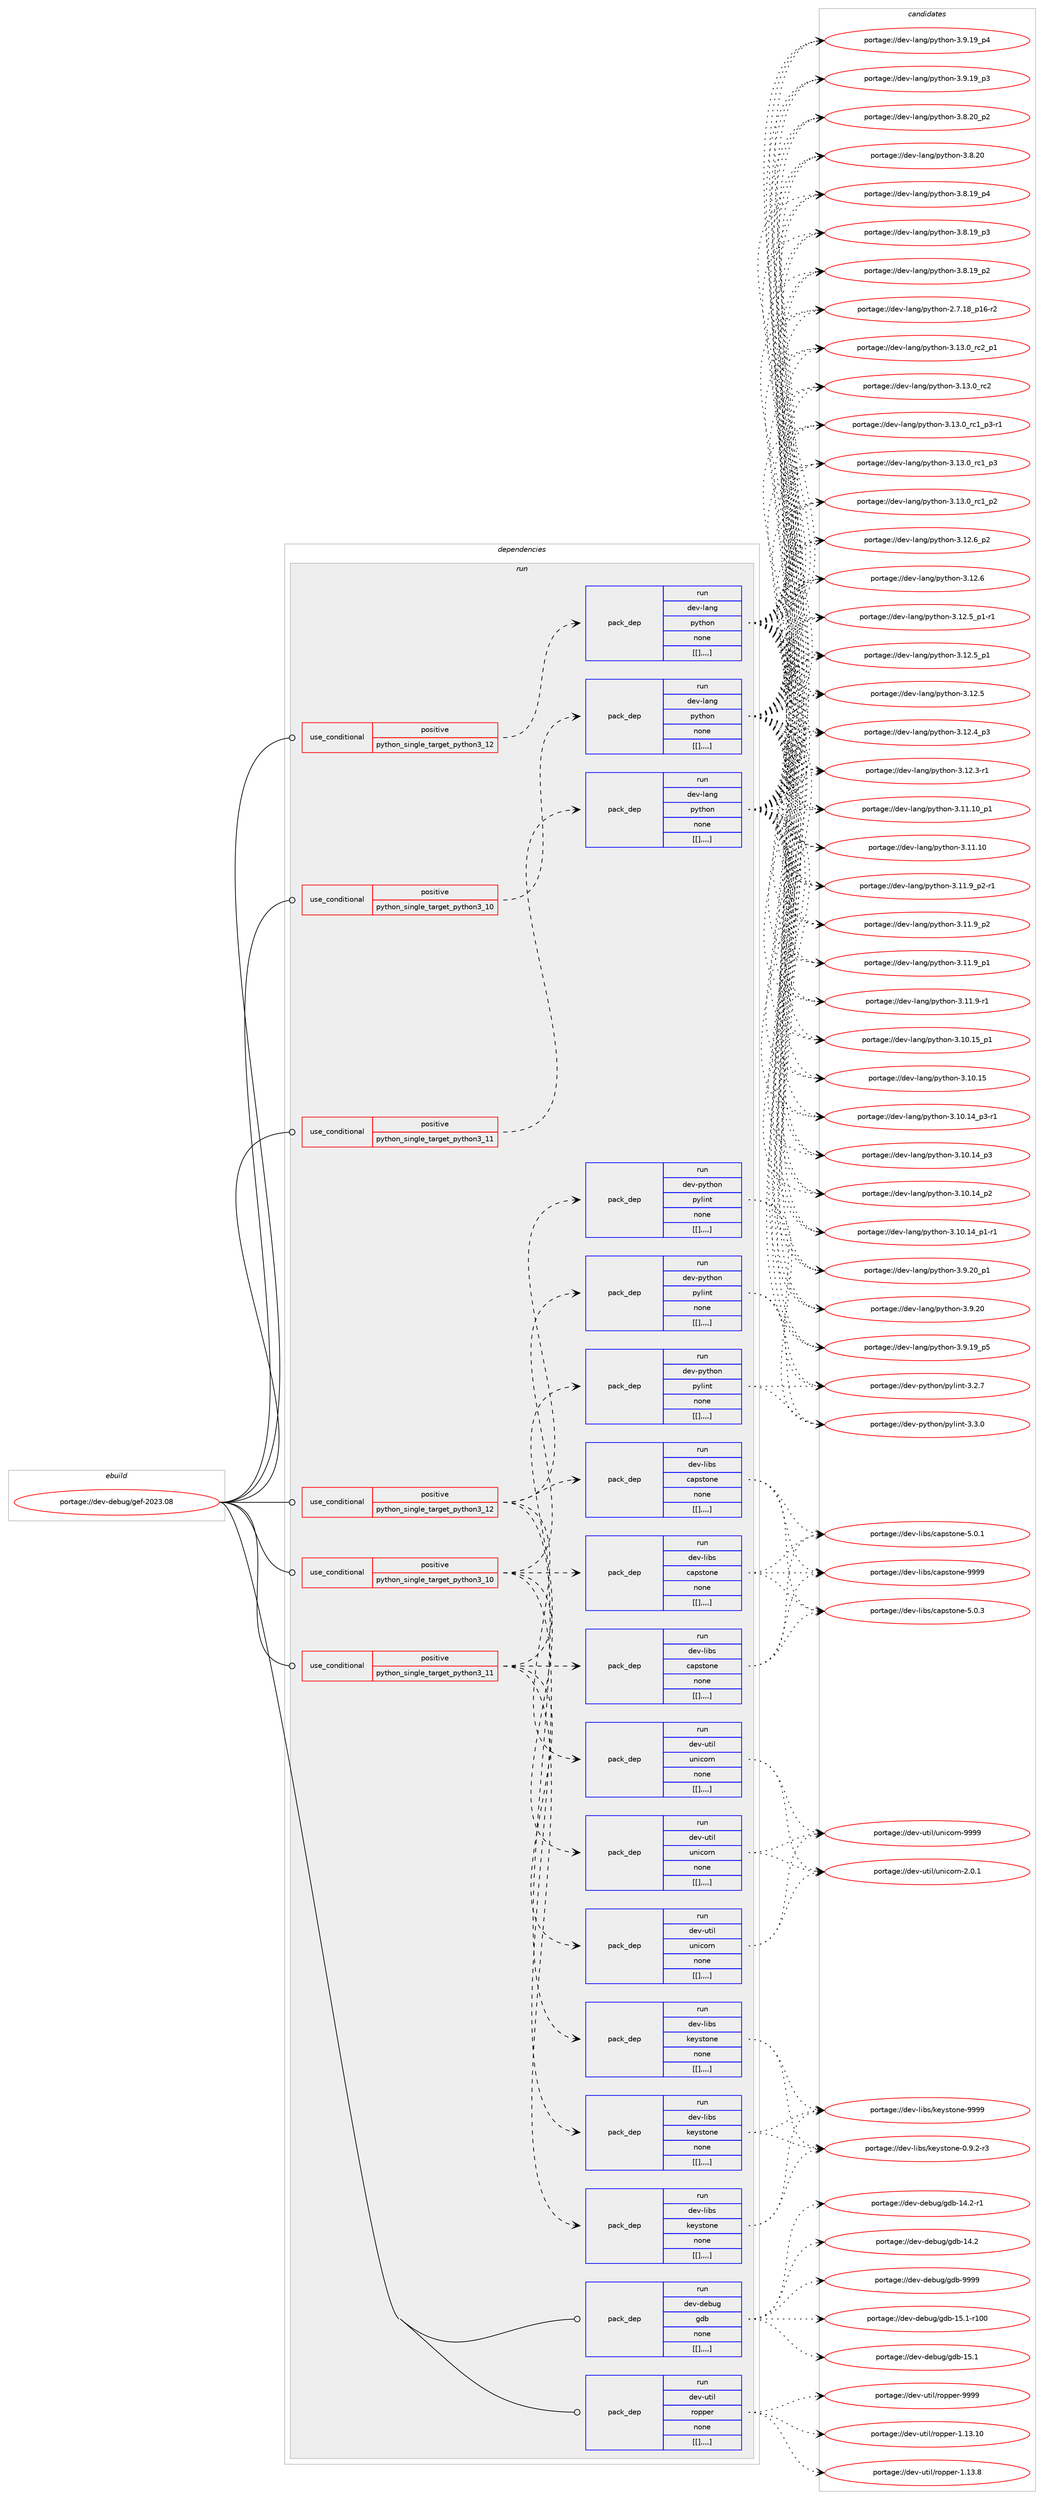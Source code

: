 digraph prolog {

# *************
# Graph options
# *************

newrank=true;
concentrate=true;
compound=true;
graph [rankdir=LR,fontname=Helvetica,fontsize=10,ranksep=1.5];#, ranksep=2.5, nodesep=0.2];
edge  [arrowhead=vee];
node  [fontname=Helvetica,fontsize=10];

# **********
# The ebuild
# **********

subgraph cluster_leftcol {
color=gray;
label=<<i>ebuild</i>>;
id [label="portage://dev-debug/gef-2023.08", color=red, width=4, href="../dev-debug/gef-2023.08.svg"];
}

# ****************
# The dependencies
# ****************

subgraph cluster_midcol {
color=gray;
label=<<i>dependencies</i>>;
subgraph cluster_compile {
fillcolor="#eeeeee";
style=filled;
label=<<i>compile</i>>;
}
subgraph cluster_compileandrun {
fillcolor="#eeeeee";
style=filled;
label=<<i>compile and run</i>>;
}
subgraph cluster_run {
fillcolor="#eeeeee";
style=filled;
label=<<i>run</i>>;
subgraph cond19671 {
dependency72352 [label=<<TABLE BORDER="0" CELLBORDER="1" CELLSPACING="0" CELLPADDING="4"><TR><TD ROWSPAN="3" CELLPADDING="10">use_conditional</TD></TR><TR><TD>positive</TD></TR><TR><TD>python_single_target_python3_10</TD></TR></TABLE>>, shape=none, color=red];
subgraph pack51738 {
dependency72353 [label=<<TABLE BORDER="0" CELLBORDER="1" CELLSPACING="0" CELLPADDING="4" WIDTH="220"><TR><TD ROWSPAN="6" CELLPADDING="30">pack_dep</TD></TR><TR><TD WIDTH="110">run</TD></TR><TR><TD>dev-lang</TD></TR><TR><TD>python</TD></TR><TR><TD>none</TD></TR><TR><TD>[[],,,,]</TD></TR></TABLE>>, shape=none, color=blue];
}
dependency72352:e -> dependency72353:w [weight=20,style="dashed",arrowhead="vee"];
}
id:e -> dependency72352:w [weight=20,style="solid",arrowhead="odot"];
subgraph cond19672 {
dependency72354 [label=<<TABLE BORDER="0" CELLBORDER="1" CELLSPACING="0" CELLPADDING="4"><TR><TD ROWSPAN="3" CELLPADDING="10">use_conditional</TD></TR><TR><TD>positive</TD></TR><TR><TD>python_single_target_python3_10</TD></TR></TABLE>>, shape=none, color=red];
subgraph pack51739 {
dependency72355 [label=<<TABLE BORDER="0" CELLBORDER="1" CELLSPACING="0" CELLPADDING="4" WIDTH="220"><TR><TD ROWSPAN="6" CELLPADDING="30">pack_dep</TD></TR><TR><TD WIDTH="110">run</TD></TR><TR><TD>dev-libs</TD></TR><TR><TD>capstone</TD></TR><TR><TD>none</TD></TR><TR><TD>[[],,,,]</TD></TR></TABLE>>, shape=none, color=blue];
}
dependency72354:e -> dependency72355:w [weight=20,style="dashed",arrowhead="vee"];
subgraph pack51740 {
dependency72356 [label=<<TABLE BORDER="0" CELLBORDER="1" CELLSPACING="0" CELLPADDING="4" WIDTH="220"><TR><TD ROWSPAN="6" CELLPADDING="30">pack_dep</TD></TR><TR><TD WIDTH="110">run</TD></TR><TR><TD>dev-libs</TD></TR><TR><TD>keystone</TD></TR><TR><TD>none</TD></TR><TR><TD>[[],,,,]</TD></TR></TABLE>>, shape=none, color=blue];
}
dependency72354:e -> dependency72356:w [weight=20,style="dashed",arrowhead="vee"];
subgraph pack51741 {
dependency72357 [label=<<TABLE BORDER="0" CELLBORDER="1" CELLSPACING="0" CELLPADDING="4" WIDTH="220"><TR><TD ROWSPAN="6" CELLPADDING="30">pack_dep</TD></TR><TR><TD WIDTH="110">run</TD></TR><TR><TD>dev-python</TD></TR><TR><TD>pylint</TD></TR><TR><TD>none</TD></TR><TR><TD>[[],,,,]</TD></TR></TABLE>>, shape=none, color=blue];
}
dependency72354:e -> dependency72357:w [weight=20,style="dashed",arrowhead="vee"];
subgraph pack51742 {
dependency72358 [label=<<TABLE BORDER="0" CELLBORDER="1" CELLSPACING="0" CELLPADDING="4" WIDTH="220"><TR><TD ROWSPAN="6" CELLPADDING="30">pack_dep</TD></TR><TR><TD WIDTH="110">run</TD></TR><TR><TD>dev-util</TD></TR><TR><TD>unicorn</TD></TR><TR><TD>none</TD></TR><TR><TD>[[],,,,]</TD></TR></TABLE>>, shape=none, color=blue];
}
dependency72354:e -> dependency72358:w [weight=20,style="dashed",arrowhead="vee"];
}
id:e -> dependency72354:w [weight=20,style="solid",arrowhead="odot"];
subgraph cond19673 {
dependency72359 [label=<<TABLE BORDER="0" CELLBORDER="1" CELLSPACING="0" CELLPADDING="4"><TR><TD ROWSPAN="3" CELLPADDING="10">use_conditional</TD></TR><TR><TD>positive</TD></TR><TR><TD>python_single_target_python3_11</TD></TR></TABLE>>, shape=none, color=red];
subgraph pack51743 {
dependency72360 [label=<<TABLE BORDER="0" CELLBORDER="1" CELLSPACING="0" CELLPADDING="4" WIDTH="220"><TR><TD ROWSPAN="6" CELLPADDING="30">pack_dep</TD></TR><TR><TD WIDTH="110">run</TD></TR><TR><TD>dev-lang</TD></TR><TR><TD>python</TD></TR><TR><TD>none</TD></TR><TR><TD>[[],,,,]</TD></TR></TABLE>>, shape=none, color=blue];
}
dependency72359:e -> dependency72360:w [weight=20,style="dashed",arrowhead="vee"];
}
id:e -> dependency72359:w [weight=20,style="solid",arrowhead="odot"];
subgraph cond19674 {
dependency72361 [label=<<TABLE BORDER="0" CELLBORDER="1" CELLSPACING="0" CELLPADDING="4"><TR><TD ROWSPAN="3" CELLPADDING="10">use_conditional</TD></TR><TR><TD>positive</TD></TR><TR><TD>python_single_target_python3_11</TD></TR></TABLE>>, shape=none, color=red];
subgraph pack51744 {
dependency72362 [label=<<TABLE BORDER="0" CELLBORDER="1" CELLSPACING="0" CELLPADDING="4" WIDTH="220"><TR><TD ROWSPAN="6" CELLPADDING="30">pack_dep</TD></TR><TR><TD WIDTH="110">run</TD></TR><TR><TD>dev-libs</TD></TR><TR><TD>capstone</TD></TR><TR><TD>none</TD></TR><TR><TD>[[],,,,]</TD></TR></TABLE>>, shape=none, color=blue];
}
dependency72361:e -> dependency72362:w [weight=20,style="dashed",arrowhead="vee"];
subgraph pack51745 {
dependency72363 [label=<<TABLE BORDER="0" CELLBORDER="1" CELLSPACING="0" CELLPADDING="4" WIDTH="220"><TR><TD ROWSPAN="6" CELLPADDING="30">pack_dep</TD></TR><TR><TD WIDTH="110">run</TD></TR><TR><TD>dev-libs</TD></TR><TR><TD>keystone</TD></TR><TR><TD>none</TD></TR><TR><TD>[[],,,,]</TD></TR></TABLE>>, shape=none, color=blue];
}
dependency72361:e -> dependency72363:w [weight=20,style="dashed",arrowhead="vee"];
subgraph pack51746 {
dependency72364 [label=<<TABLE BORDER="0" CELLBORDER="1" CELLSPACING="0" CELLPADDING="4" WIDTH="220"><TR><TD ROWSPAN="6" CELLPADDING="30">pack_dep</TD></TR><TR><TD WIDTH="110">run</TD></TR><TR><TD>dev-python</TD></TR><TR><TD>pylint</TD></TR><TR><TD>none</TD></TR><TR><TD>[[],,,,]</TD></TR></TABLE>>, shape=none, color=blue];
}
dependency72361:e -> dependency72364:w [weight=20,style="dashed",arrowhead="vee"];
subgraph pack51747 {
dependency72365 [label=<<TABLE BORDER="0" CELLBORDER="1" CELLSPACING="0" CELLPADDING="4" WIDTH="220"><TR><TD ROWSPAN="6" CELLPADDING="30">pack_dep</TD></TR><TR><TD WIDTH="110">run</TD></TR><TR><TD>dev-util</TD></TR><TR><TD>unicorn</TD></TR><TR><TD>none</TD></TR><TR><TD>[[],,,,]</TD></TR></TABLE>>, shape=none, color=blue];
}
dependency72361:e -> dependency72365:w [weight=20,style="dashed",arrowhead="vee"];
}
id:e -> dependency72361:w [weight=20,style="solid",arrowhead="odot"];
subgraph cond19675 {
dependency72366 [label=<<TABLE BORDER="0" CELLBORDER="1" CELLSPACING="0" CELLPADDING="4"><TR><TD ROWSPAN="3" CELLPADDING="10">use_conditional</TD></TR><TR><TD>positive</TD></TR><TR><TD>python_single_target_python3_12</TD></TR></TABLE>>, shape=none, color=red];
subgraph pack51748 {
dependency72367 [label=<<TABLE BORDER="0" CELLBORDER="1" CELLSPACING="0" CELLPADDING="4" WIDTH="220"><TR><TD ROWSPAN="6" CELLPADDING="30">pack_dep</TD></TR><TR><TD WIDTH="110">run</TD></TR><TR><TD>dev-lang</TD></TR><TR><TD>python</TD></TR><TR><TD>none</TD></TR><TR><TD>[[],,,,]</TD></TR></TABLE>>, shape=none, color=blue];
}
dependency72366:e -> dependency72367:w [weight=20,style="dashed",arrowhead="vee"];
}
id:e -> dependency72366:w [weight=20,style="solid",arrowhead="odot"];
subgraph cond19676 {
dependency72368 [label=<<TABLE BORDER="0" CELLBORDER="1" CELLSPACING="0" CELLPADDING="4"><TR><TD ROWSPAN="3" CELLPADDING="10">use_conditional</TD></TR><TR><TD>positive</TD></TR><TR><TD>python_single_target_python3_12</TD></TR></TABLE>>, shape=none, color=red];
subgraph pack51749 {
dependency72369 [label=<<TABLE BORDER="0" CELLBORDER="1" CELLSPACING="0" CELLPADDING="4" WIDTH="220"><TR><TD ROWSPAN="6" CELLPADDING="30">pack_dep</TD></TR><TR><TD WIDTH="110">run</TD></TR><TR><TD>dev-libs</TD></TR><TR><TD>capstone</TD></TR><TR><TD>none</TD></TR><TR><TD>[[],,,,]</TD></TR></TABLE>>, shape=none, color=blue];
}
dependency72368:e -> dependency72369:w [weight=20,style="dashed",arrowhead="vee"];
subgraph pack51750 {
dependency72370 [label=<<TABLE BORDER="0" CELLBORDER="1" CELLSPACING="0" CELLPADDING="4" WIDTH="220"><TR><TD ROWSPAN="6" CELLPADDING="30">pack_dep</TD></TR><TR><TD WIDTH="110">run</TD></TR><TR><TD>dev-libs</TD></TR><TR><TD>keystone</TD></TR><TR><TD>none</TD></TR><TR><TD>[[],,,,]</TD></TR></TABLE>>, shape=none, color=blue];
}
dependency72368:e -> dependency72370:w [weight=20,style="dashed",arrowhead="vee"];
subgraph pack51751 {
dependency72371 [label=<<TABLE BORDER="0" CELLBORDER="1" CELLSPACING="0" CELLPADDING="4" WIDTH="220"><TR><TD ROWSPAN="6" CELLPADDING="30">pack_dep</TD></TR><TR><TD WIDTH="110">run</TD></TR><TR><TD>dev-python</TD></TR><TR><TD>pylint</TD></TR><TR><TD>none</TD></TR><TR><TD>[[],,,,]</TD></TR></TABLE>>, shape=none, color=blue];
}
dependency72368:e -> dependency72371:w [weight=20,style="dashed",arrowhead="vee"];
subgraph pack51752 {
dependency72372 [label=<<TABLE BORDER="0" CELLBORDER="1" CELLSPACING="0" CELLPADDING="4" WIDTH="220"><TR><TD ROWSPAN="6" CELLPADDING="30">pack_dep</TD></TR><TR><TD WIDTH="110">run</TD></TR><TR><TD>dev-util</TD></TR><TR><TD>unicorn</TD></TR><TR><TD>none</TD></TR><TR><TD>[[],,,,]</TD></TR></TABLE>>, shape=none, color=blue];
}
dependency72368:e -> dependency72372:w [weight=20,style="dashed",arrowhead="vee"];
}
id:e -> dependency72368:w [weight=20,style="solid",arrowhead="odot"];
subgraph pack51753 {
dependency72373 [label=<<TABLE BORDER="0" CELLBORDER="1" CELLSPACING="0" CELLPADDING="4" WIDTH="220"><TR><TD ROWSPAN="6" CELLPADDING="30">pack_dep</TD></TR><TR><TD WIDTH="110">run</TD></TR><TR><TD>dev-debug</TD></TR><TR><TD>gdb</TD></TR><TR><TD>none</TD></TR><TR><TD>[[],,,,]</TD></TR></TABLE>>, shape=none, color=blue];
}
id:e -> dependency72373:w [weight=20,style="solid",arrowhead="odot"];
subgraph pack51754 {
dependency72374 [label=<<TABLE BORDER="0" CELLBORDER="1" CELLSPACING="0" CELLPADDING="4" WIDTH="220"><TR><TD ROWSPAN="6" CELLPADDING="30">pack_dep</TD></TR><TR><TD WIDTH="110">run</TD></TR><TR><TD>dev-util</TD></TR><TR><TD>ropper</TD></TR><TR><TD>none</TD></TR><TR><TD>[[],,,,]</TD></TR></TABLE>>, shape=none, color=blue];
}
id:e -> dependency72374:w [weight=20,style="solid",arrowhead="odot"];
}
}

# **************
# The candidates
# **************

subgraph cluster_choices {
rank=same;
color=gray;
label=<<i>candidates</i>>;

subgraph choice51738 {
color=black;
nodesep=1;
choice100101118451089711010347112121116104111110455146495146489511499509511249 [label="portage://dev-lang/python-3.13.0_rc2_p1", color=red, width=4,href="../dev-lang/python-3.13.0_rc2_p1.svg"];
choice10010111845108971101034711212111610411111045514649514648951149950 [label="portage://dev-lang/python-3.13.0_rc2", color=red, width=4,href="../dev-lang/python-3.13.0_rc2.svg"];
choice1001011184510897110103471121211161041111104551464951464895114994995112514511449 [label="portage://dev-lang/python-3.13.0_rc1_p3-r1", color=red, width=4,href="../dev-lang/python-3.13.0_rc1_p3-r1.svg"];
choice100101118451089711010347112121116104111110455146495146489511499499511251 [label="portage://dev-lang/python-3.13.0_rc1_p3", color=red, width=4,href="../dev-lang/python-3.13.0_rc1_p3.svg"];
choice100101118451089711010347112121116104111110455146495146489511499499511250 [label="portage://dev-lang/python-3.13.0_rc1_p2", color=red, width=4,href="../dev-lang/python-3.13.0_rc1_p2.svg"];
choice100101118451089711010347112121116104111110455146495046549511250 [label="portage://dev-lang/python-3.12.6_p2", color=red, width=4,href="../dev-lang/python-3.12.6_p2.svg"];
choice10010111845108971101034711212111610411111045514649504654 [label="portage://dev-lang/python-3.12.6", color=red, width=4,href="../dev-lang/python-3.12.6.svg"];
choice1001011184510897110103471121211161041111104551464950465395112494511449 [label="portage://dev-lang/python-3.12.5_p1-r1", color=red, width=4,href="../dev-lang/python-3.12.5_p1-r1.svg"];
choice100101118451089711010347112121116104111110455146495046539511249 [label="portage://dev-lang/python-3.12.5_p1", color=red, width=4,href="../dev-lang/python-3.12.5_p1.svg"];
choice10010111845108971101034711212111610411111045514649504653 [label="portage://dev-lang/python-3.12.5", color=red, width=4,href="../dev-lang/python-3.12.5.svg"];
choice100101118451089711010347112121116104111110455146495046529511251 [label="portage://dev-lang/python-3.12.4_p3", color=red, width=4,href="../dev-lang/python-3.12.4_p3.svg"];
choice100101118451089711010347112121116104111110455146495046514511449 [label="portage://dev-lang/python-3.12.3-r1", color=red, width=4,href="../dev-lang/python-3.12.3-r1.svg"];
choice10010111845108971101034711212111610411111045514649494649489511249 [label="portage://dev-lang/python-3.11.10_p1", color=red, width=4,href="../dev-lang/python-3.11.10_p1.svg"];
choice1001011184510897110103471121211161041111104551464949464948 [label="portage://dev-lang/python-3.11.10", color=red, width=4,href="../dev-lang/python-3.11.10.svg"];
choice1001011184510897110103471121211161041111104551464949465795112504511449 [label="portage://dev-lang/python-3.11.9_p2-r1", color=red, width=4,href="../dev-lang/python-3.11.9_p2-r1.svg"];
choice100101118451089711010347112121116104111110455146494946579511250 [label="portage://dev-lang/python-3.11.9_p2", color=red, width=4,href="../dev-lang/python-3.11.9_p2.svg"];
choice100101118451089711010347112121116104111110455146494946579511249 [label="portage://dev-lang/python-3.11.9_p1", color=red, width=4,href="../dev-lang/python-3.11.9_p1.svg"];
choice100101118451089711010347112121116104111110455146494946574511449 [label="portage://dev-lang/python-3.11.9-r1", color=red, width=4,href="../dev-lang/python-3.11.9-r1.svg"];
choice10010111845108971101034711212111610411111045514649484649539511249 [label="portage://dev-lang/python-3.10.15_p1", color=red, width=4,href="../dev-lang/python-3.10.15_p1.svg"];
choice1001011184510897110103471121211161041111104551464948464953 [label="portage://dev-lang/python-3.10.15", color=red, width=4,href="../dev-lang/python-3.10.15.svg"];
choice100101118451089711010347112121116104111110455146494846495295112514511449 [label="portage://dev-lang/python-3.10.14_p3-r1", color=red, width=4,href="../dev-lang/python-3.10.14_p3-r1.svg"];
choice10010111845108971101034711212111610411111045514649484649529511251 [label="portage://dev-lang/python-3.10.14_p3", color=red, width=4,href="../dev-lang/python-3.10.14_p3.svg"];
choice10010111845108971101034711212111610411111045514649484649529511250 [label="portage://dev-lang/python-3.10.14_p2", color=red, width=4,href="../dev-lang/python-3.10.14_p2.svg"];
choice100101118451089711010347112121116104111110455146494846495295112494511449 [label="portage://dev-lang/python-3.10.14_p1-r1", color=red, width=4,href="../dev-lang/python-3.10.14_p1-r1.svg"];
choice100101118451089711010347112121116104111110455146574650489511249 [label="portage://dev-lang/python-3.9.20_p1", color=red, width=4,href="../dev-lang/python-3.9.20_p1.svg"];
choice10010111845108971101034711212111610411111045514657465048 [label="portage://dev-lang/python-3.9.20", color=red, width=4,href="../dev-lang/python-3.9.20.svg"];
choice100101118451089711010347112121116104111110455146574649579511253 [label="portage://dev-lang/python-3.9.19_p5", color=red, width=4,href="../dev-lang/python-3.9.19_p5.svg"];
choice100101118451089711010347112121116104111110455146574649579511252 [label="portage://dev-lang/python-3.9.19_p4", color=red, width=4,href="../dev-lang/python-3.9.19_p4.svg"];
choice100101118451089711010347112121116104111110455146574649579511251 [label="portage://dev-lang/python-3.9.19_p3", color=red, width=4,href="../dev-lang/python-3.9.19_p3.svg"];
choice100101118451089711010347112121116104111110455146564650489511250 [label="portage://dev-lang/python-3.8.20_p2", color=red, width=4,href="../dev-lang/python-3.8.20_p2.svg"];
choice10010111845108971101034711212111610411111045514656465048 [label="portage://dev-lang/python-3.8.20", color=red, width=4,href="../dev-lang/python-3.8.20.svg"];
choice100101118451089711010347112121116104111110455146564649579511252 [label="portage://dev-lang/python-3.8.19_p4", color=red, width=4,href="../dev-lang/python-3.8.19_p4.svg"];
choice100101118451089711010347112121116104111110455146564649579511251 [label="portage://dev-lang/python-3.8.19_p3", color=red, width=4,href="../dev-lang/python-3.8.19_p3.svg"];
choice100101118451089711010347112121116104111110455146564649579511250 [label="portage://dev-lang/python-3.8.19_p2", color=red, width=4,href="../dev-lang/python-3.8.19_p2.svg"];
choice100101118451089711010347112121116104111110455046554649569511249544511450 [label="portage://dev-lang/python-2.7.18_p16-r2", color=red, width=4,href="../dev-lang/python-2.7.18_p16-r2.svg"];
dependency72353:e -> choice100101118451089711010347112121116104111110455146495146489511499509511249:w [style=dotted,weight="100"];
dependency72353:e -> choice10010111845108971101034711212111610411111045514649514648951149950:w [style=dotted,weight="100"];
dependency72353:e -> choice1001011184510897110103471121211161041111104551464951464895114994995112514511449:w [style=dotted,weight="100"];
dependency72353:e -> choice100101118451089711010347112121116104111110455146495146489511499499511251:w [style=dotted,weight="100"];
dependency72353:e -> choice100101118451089711010347112121116104111110455146495146489511499499511250:w [style=dotted,weight="100"];
dependency72353:e -> choice100101118451089711010347112121116104111110455146495046549511250:w [style=dotted,weight="100"];
dependency72353:e -> choice10010111845108971101034711212111610411111045514649504654:w [style=dotted,weight="100"];
dependency72353:e -> choice1001011184510897110103471121211161041111104551464950465395112494511449:w [style=dotted,weight="100"];
dependency72353:e -> choice100101118451089711010347112121116104111110455146495046539511249:w [style=dotted,weight="100"];
dependency72353:e -> choice10010111845108971101034711212111610411111045514649504653:w [style=dotted,weight="100"];
dependency72353:e -> choice100101118451089711010347112121116104111110455146495046529511251:w [style=dotted,weight="100"];
dependency72353:e -> choice100101118451089711010347112121116104111110455146495046514511449:w [style=dotted,weight="100"];
dependency72353:e -> choice10010111845108971101034711212111610411111045514649494649489511249:w [style=dotted,weight="100"];
dependency72353:e -> choice1001011184510897110103471121211161041111104551464949464948:w [style=dotted,weight="100"];
dependency72353:e -> choice1001011184510897110103471121211161041111104551464949465795112504511449:w [style=dotted,weight="100"];
dependency72353:e -> choice100101118451089711010347112121116104111110455146494946579511250:w [style=dotted,weight="100"];
dependency72353:e -> choice100101118451089711010347112121116104111110455146494946579511249:w [style=dotted,weight="100"];
dependency72353:e -> choice100101118451089711010347112121116104111110455146494946574511449:w [style=dotted,weight="100"];
dependency72353:e -> choice10010111845108971101034711212111610411111045514649484649539511249:w [style=dotted,weight="100"];
dependency72353:e -> choice1001011184510897110103471121211161041111104551464948464953:w [style=dotted,weight="100"];
dependency72353:e -> choice100101118451089711010347112121116104111110455146494846495295112514511449:w [style=dotted,weight="100"];
dependency72353:e -> choice10010111845108971101034711212111610411111045514649484649529511251:w [style=dotted,weight="100"];
dependency72353:e -> choice10010111845108971101034711212111610411111045514649484649529511250:w [style=dotted,weight="100"];
dependency72353:e -> choice100101118451089711010347112121116104111110455146494846495295112494511449:w [style=dotted,weight="100"];
dependency72353:e -> choice100101118451089711010347112121116104111110455146574650489511249:w [style=dotted,weight="100"];
dependency72353:e -> choice10010111845108971101034711212111610411111045514657465048:w [style=dotted,weight="100"];
dependency72353:e -> choice100101118451089711010347112121116104111110455146574649579511253:w [style=dotted,weight="100"];
dependency72353:e -> choice100101118451089711010347112121116104111110455146574649579511252:w [style=dotted,weight="100"];
dependency72353:e -> choice100101118451089711010347112121116104111110455146574649579511251:w [style=dotted,weight="100"];
dependency72353:e -> choice100101118451089711010347112121116104111110455146564650489511250:w [style=dotted,weight="100"];
dependency72353:e -> choice10010111845108971101034711212111610411111045514656465048:w [style=dotted,weight="100"];
dependency72353:e -> choice100101118451089711010347112121116104111110455146564649579511252:w [style=dotted,weight="100"];
dependency72353:e -> choice100101118451089711010347112121116104111110455146564649579511251:w [style=dotted,weight="100"];
dependency72353:e -> choice100101118451089711010347112121116104111110455146564649579511250:w [style=dotted,weight="100"];
dependency72353:e -> choice100101118451089711010347112121116104111110455046554649569511249544511450:w [style=dotted,weight="100"];
}
subgraph choice51739 {
color=black;
nodesep=1;
choice10010111845108105981154799971121151161111101014557575757 [label="portage://dev-libs/capstone-9999", color=red, width=4,href="../dev-libs/capstone-9999.svg"];
choice1001011184510810598115479997112115116111110101455346484651 [label="portage://dev-libs/capstone-5.0.3", color=red, width=4,href="../dev-libs/capstone-5.0.3.svg"];
choice1001011184510810598115479997112115116111110101455346484649 [label="portage://dev-libs/capstone-5.0.1", color=red, width=4,href="../dev-libs/capstone-5.0.1.svg"];
dependency72355:e -> choice10010111845108105981154799971121151161111101014557575757:w [style=dotted,weight="100"];
dependency72355:e -> choice1001011184510810598115479997112115116111110101455346484651:w [style=dotted,weight="100"];
dependency72355:e -> choice1001011184510810598115479997112115116111110101455346484649:w [style=dotted,weight="100"];
}
subgraph choice51740 {
color=black;
nodesep=1;
choice1001011184510810598115471071011211151161111101014557575757 [label="portage://dev-libs/keystone-9999", color=red, width=4,href="../dev-libs/keystone-9999.svg"];
choice1001011184510810598115471071011211151161111101014548465746504511451 [label="portage://dev-libs/keystone-0.9.2-r3", color=red, width=4,href="../dev-libs/keystone-0.9.2-r3.svg"];
dependency72356:e -> choice1001011184510810598115471071011211151161111101014557575757:w [style=dotted,weight="100"];
dependency72356:e -> choice1001011184510810598115471071011211151161111101014548465746504511451:w [style=dotted,weight="100"];
}
subgraph choice51741 {
color=black;
nodesep=1;
choice1001011184511212111610411111047112121108105110116455146514648 [label="portage://dev-python/pylint-3.3.0", color=red, width=4,href="../dev-python/pylint-3.3.0.svg"];
choice1001011184511212111610411111047112121108105110116455146504655 [label="portage://dev-python/pylint-3.2.7", color=red, width=4,href="../dev-python/pylint-3.2.7.svg"];
dependency72357:e -> choice1001011184511212111610411111047112121108105110116455146514648:w [style=dotted,weight="100"];
dependency72357:e -> choice1001011184511212111610411111047112121108105110116455146504655:w [style=dotted,weight="100"];
}
subgraph choice51742 {
color=black;
nodesep=1;
choice1001011184511711610510847117110105991111141104557575757 [label="portage://dev-util/unicorn-9999", color=red, width=4,href="../dev-util/unicorn-9999.svg"];
choice100101118451171161051084711711010599111114110455046484649 [label="portage://dev-util/unicorn-2.0.1", color=red, width=4,href="../dev-util/unicorn-2.0.1.svg"];
dependency72358:e -> choice1001011184511711610510847117110105991111141104557575757:w [style=dotted,weight="100"];
dependency72358:e -> choice100101118451171161051084711711010599111114110455046484649:w [style=dotted,weight="100"];
}
subgraph choice51743 {
color=black;
nodesep=1;
choice100101118451089711010347112121116104111110455146495146489511499509511249 [label="portage://dev-lang/python-3.13.0_rc2_p1", color=red, width=4,href="../dev-lang/python-3.13.0_rc2_p1.svg"];
choice10010111845108971101034711212111610411111045514649514648951149950 [label="portage://dev-lang/python-3.13.0_rc2", color=red, width=4,href="../dev-lang/python-3.13.0_rc2.svg"];
choice1001011184510897110103471121211161041111104551464951464895114994995112514511449 [label="portage://dev-lang/python-3.13.0_rc1_p3-r1", color=red, width=4,href="../dev-lang/python-3.13.0_rc1_p3-r1.svg"];
choice100101118451089711010347112121116104111110455146495146489511499499511251 [label="portage://dev-lang/python-3.13.0_rc1_p3", color=red, width=4,href="../dev-lang/python-3.13.0_rc1_p3.svg"];
choice100101118451089711010347112121116104111110455146495146489511499499511250 [label="portage://dev-lang/python-3.13.0_rc1_p2", color=red, width=4,href="../dev-lang/python-3.13.0_rc1_p2.svg"];
choice100101118451089711010347112121116104111110455146495046549511250 [label="portage://dev-lang/python-3.12.6_p2", color=red, width=4,href="../dev-lang/python-3.12.6_p2.svg"];
choice10010111845108971101034711212111610411111045514649504654 [label="portage://dev-lang/python-3.12.6", color=red, width=4,href="../dev-lang/python-3.12.6.svg"];
choice1001011184510897110103471121211161041111104551464950465395112494511449 [label="portage://dev-lang/python-3.12.5_p1-r1", color=red, width=4,href="../dev-lang/python-3.12.5_p1-r1.svg"];
choice100101118451089711010347112121116104111110455146495046539511249 [label="portage://dev-lang/python-3.12.5_p1", color=red, width=4,href="../dev-lang/python-3.12.5_p1.svg"];
choice10010111845108971101034711212111610411111045514649504653 [label="portage://dev-lang/python-3.12.5", color=red, width=4,href="../dev-lang/python-3.12.5.svg"];
choice100101118451089711010347112121116104111110455146495046529511251 [label="portage://dev-lang/python-3.12.4_p3", color=red, width=4,href="../dev-lang/python-3.12.4_p3.svg"];
choice100101118451089711010347112121116104111110455146495046514511449 [label="portage://dev-lang/python-3.12.3-r1", color=red, width=4,href="../dev-lang/python-3.12.3-r1.svg"];
choice10010111845108971101034711212111610411111045514649494649489511249 [label="portage://dev-lang/python-3.11.10_p1", color=red, width=4,href="../dev-lang/python-3.11.10_p1.svg"];
choice1001011184510897110103471121211161041111104551464949464948 [label="portage://dev-lang/python-3.11.10", color=red, width=4,href="../dev-lang/python-3.11.10.svg"];
choice1001011184510897110103471121211161041111104551464949465795112504511449 [label="portage://dev-lang/python-3.11.9_p2-r1", color=red, width=4,href="../dev-lang/python-3.11.9_p2-r1.svg"];
choice100101118451089711010347112121116104111110455146494946579511250 [label="portage://dev-lang/python-3.11.9_p2", color=red, width=4,href="../dev-lang/python-3.11.9_p2.svg"];
choice100101118451089711010347112121116104111110455146494946579511249 [label="portage://dev-lang/python-3.11.9_p1", color=red, width=4,href="../dev-lang/python-3.11.9_p1.svg"];
choice100101118451089711010347112121116104111110455146494946574511449 [label="portage://dev-lang/python-3.11.9-r1", color=red, width=4,href="../dev-lang/python-3.11.9-r1.svg"];
choice10010111845108971101034711212111610411111045514649484649539511249 [label="portage://dev-lang/python-3.10.15_p1", color=red, width=4,href="../dev-lang/python-3.10.15_p1.svg"];
choice1001011184510897110103471121211161041111104551464948464953 [label="portage://dev-lang/python-3.10.15", color=red, width=4,href="../dev-lang/python-3.10.15.svg"];
choice100101118451089711010347112121116104111110455146494846495295112514511449 [label="portage://dev-lang/python-3.10.14_p3-r1", color=red, width=4,href="../dev-lang/python-3.10.14_p3-r1.svg"];
choice10010111845108971101034711212111610411111045514649484649529511251 [label="portage://dev-lang/python-3.10.14_p3", color=red, width=4,href="../dev-lang/python-3.10.14_p3.svg"];
choice10010111845108971101034711212111610411111045514649484649529511250 [label="portage://dev-lang/python-3.10.14_p2", color=red, width=4,href="../dev-lang/python-3.10.14_p2.svg"];
choice100101118451089711010347112121116104111110455146494846495295112494511449 [label="portage://dev-lang/python-3.10.14_p1-r1", color=red, width=4,href="../dev-lang/python-3.10.14_p1-r1.svg"];
choice100101118451089711010347112121116104111110455146574650489511249 [label="portage://dev-lang/python-3.9.20_p1", color=red, width=4,href="../dev-lang/python-3.9.20_p1.svg"];
choice10010111845108971101034711212111610411111045514657465048 [label="portage://dev-lang/python-3.9.20", color=red, width=4,href="../dev-lang/python-3.9.20.svg"];
choice100101118451089711010347112121116104111110455146574649579511253 [label="portage://dev-lang/python-3.9.19_p5", color=red, width=4,href="../dev-lang/python-3.9.19_p5.svg"];
choice100101118451089711010347112121116104111110455146574649579511252 [label="portage://dev-lang/python-3.9.19_p4", color=red, width=4,href="../dev-lang/python-3.9.19_p4.svg"];
choice100101118451089711010347112121116104111110455146574649579511251 [label="portage://dev-lang/python-3.9.19_p3", color=red, width=4,href="../dev-lang/python-3.9.19_p3.svg"];
choice100101118451089711010347112121116104111110455146564650489511250 [label="portage://dev-lang/python-3.8.20_p2", color=red, width=4,href="../dev-lang/python-3.8.20_p2.svg"];
choice10010111845108971101034711212111610411111045514656465048 [label="portage://dev-lang/python-3.8.20", color=red, width=4,href="../dev-lang/python-3.8.20.svg"];
choice100101118451089711010347112121116104111110455146564649579511252 [label="portage://dev-lang/python-3.8.19_p4", color=red, width=4,href="../dev-lang/python-3.8.19_p4.svg"];
choice100101118451089711010347112121116104111110455146564649579511251 [label="portage://dev-lang/python-3.8.19_p3", color=red, width=4,href="../dev-lang/python-3.8.19_p3.svg"];
choice100101118451089711010347112121116104111110455146564649579511250 [label="portage://dev-lang/python-3.8.19_p2", color=red, width=4,href="../dev-lang/python-3.8.19_p2.svg"];
choice100101118451089711010347112121116104111110455046554649569511249544511450 [label="portage://dev-lang/python-2.7.18_p16-r2", color=red, width=4,href="../dev-lang/python-2.7.18_p16-r2.svg"];
dependency72360:e -> choice100101118451089711010347112121116104111110455146495146489511499509511249:w [style=dotted,weight="100"];
dependency72360:e -> choice10010111845108971101034711212111610411111045514649514648951149950:w [style=dotted,weight="100"];
dependency72360:e -> choice1001011184510897110103471121211161041111104551464951464895114994995112514511449:w [style=dotted,weight="100"];
dependency72360:e -> choice100101118451089711010347112121116104111110455146495146489511499499511251:w [style=dotted,weight="100"];
dependency72360:e -> choice100101118451089711010347112121116104111110455146495146489511499499511250:w [style=dotted,weight="100"];
dependency72360:e -> choice100101118451089711010347112121116104111110455146495046549511250:w [style=dotted,weight="100"];
dependency72360:e -> choice10010111845108971101034711212111610411111045514649504654:w [style=dotted,weight="100"];
dependency72360:e -> choice1001011184510897110103471121211161041111104551464950465395112494511449:w [style=dotted,weight="100"];
dependency72360:e -> choice100101118451089711010347112121116104111110455146495046539511249:w [style=dotted,weight="100"];
dependency72360:e -> choice10010111845108971101034711212111610411111045514649504653:w [style=dotted,weight="100"];
dependency72360:e -> choice100101118451089711010347112121116104111110455146495046529511251:w [style=dotted,weight="100"];
dependency72360:e -> choice100101118451089711010347112121116104111110455146495046514511449:w [style=dotted,weight="100"];
dependency72360:e -> choice10010111845108971101034711212111610411111045514649494649489511249:w [style=dotted,weight="100"];
dependency72360:e -> choice1001011184510897110103471121211161041111104551464949464948:w [style=dotted,weight="100"];
dependency72360:e -> choice1001011184510897110103471121211161041111104551464949465795112504511449:w [style=dotted,weight="100"];
dependency72360:e -> choice100101118451089711010347112121116104111110455146494946579511250:w [style=dotted,weight="100"];
dependency72360:e -> choice100101118451089711010347112121116104111110455146494946579511249:w [style=dotted,weight="100"];
dependency72360:e -> choice100101118451089711010347112121116104111110455146494946574511449:w [style=dotted,weight="100"];
dependency72360:e -> choice10010111845108971101034711212111610411111045514649484649539511249:w [style=dotted,weight="100"];
dependency72360:e -> choice1001011184510897110103471121211161041111104551464948464953:w [style=dotted,weight="100"];
dependency72360:e -> choice100101118451089711010347112121116104111110455146494846495295112514511449:w [style=dotted,weight="100"];
dependency72360:e -> choice10010111845108971101034711212111610411111045514649484649529511251:w [style=dotted,weight="100"];
dependency72360:e -> choice10010111845108971101034711212111610411111045514649484649529511250:w [style=dotted,weight="100"];
dependency72360:e -> choice100101118451089711010347112121116104111110455146494846495295112494511449:w [style=dotted,weight="100"];
dependency72360:e -> choice100101118451089711010347112121116104111110455146574650489511249:w [style=dotted,weight="100"];
dependency72360:e -> choice10010111845108971101034711212111610411111045514657465048:w [style=dotted,weight="100"];
dependency72360:e -> choice100101118451089711010347112121116104111110455146574649579511253:w [style=dotted,weight="100"];
dependency72360:e -> choice100101118451089711010347112121116104111110455146574649579511252:w [style=dotted,weight="100"];
dependency72360:e -> choice100101118451089711010347112121116104111110455146574649579511251:w [style=dotted,weight="100"];
dependency72360:e -> choice100101118451089711010347112121116104111110455146564650489511250:w [style=dotted,weight="100"];
dependency72360:e -> choice10010111845108971101034711212111610411111045514656465048:w [style=dotted,weight="100"];
dependency72360:e -> choice100101118451089711010347112121116104111110455146564649579511252:w [style=dotted,weight="100"];
dependency72360:e -> choice100101118451089711010347112121116104111110455146564649579511251:w [style=dotted,weight="100"];
dependency72360:e -> choice100101118451089711010347112121116104111110455146564649579511250:w [style=dotted,weight="100"];
dependency72360:e -> choice100101118451089711010347112121116104111110455046554649569511249544511450:w [style=dotted,weight="100"];
}
subgraph choice51744 {
color=black;
nodesep=1;
choice10010111845108105981154799971121151161111101014557575757 [label="portage://dev-libs/capstone-9999", color=red, width=4,href="../dev-libs/capstone-9999.svg"];
choice1001011184510810598115479997112115116111110101455346484651 [label="portage://dev-libs/capstone-5.0.3", color=red, width=4,href="../dev-libs/capstone-5.0.3.svg"];
choice1001011184510810598115479997112115116111110101455346484649 [label="portage://dev-libs/capstone-5.0.1", color=red, width=4,href="../dev-libs/capstone-5.0.1.svg"];
dependency72362:e -> choice10010111845108105981154799971121151161111101014557575757:w [style=dotted,weight="100"];
dependency72362:e -> choice1001011184510810598115479997112115116111110101455346484651:w [style=dotted,weight="100"];
dependency72362:e -> choice1001011184510810598115479997112115116111110101455346484649:w [style=dotted,weight="100"];
}
subgraph choice51745 {
color=black;
nodesep=1;
choice1001011184510810598115471071011211151161111101014557575757 [label="portage://dev-libs/keystone-9999", color=red, width=4,href="../dev-libs/keystone-9999.svg"];
choice1001011184510810598115471071011211151161111101014548465746504511451 [label="portage://dev-libs/keystone-0.9.2-r3", color=red, width=4,href="../dev-libs/keystone-0.9.2-r3.svg"];
dependency72363:e -> choice1001011184510810598115471071011211151161111101014557575757:w [style=dotted,weight="100"];
dependency72363:e -> choice1001011184510810598115471071011211151161111101014548465746504511451:w [style=dotted,weight="100"];
}
subgraph choice51746 {
color=black;
nodesep=1;
choice1001011184511212111610411111047112121108105110116455146514648 [label="portage://dev-python/pylint-3.3.0", color=red, width=4,href="../dev-python/pylint-3.3.0.svg"];
choice1001011184511212111610411111047112121108105110116455146504655 [label="portage://dev-python/pylint-3.2.7", color=red, width=4,href="../dev-python/pylint-3.2.7.svg"];
dependency72364:e -> choice1001011184511212111610411111047112121108105110116455146514648:w [style=dotted,weight="100"];
dependency72364:e -> choice1001011184511212111610411111047112121108105110116455146504655:w [style=dotted,weight="100"];
}
subgraph choice51747 {
color=black;
nodesep=1;
choice1001011184511711610510847117110105991111141104557575757 [label="portage://dev-util/unicorn-9999", color=red, width=4,href="../dev-util/unicorn-9999.svg"];
choice100101118451171161051084711711010599111114110455046484649 [label="portage://dev-util/unicorn-2.0.1", color=red, width=4,href="../dev-util/unicorn-2.0.1.svg"];
dependency72365:e -> choice1001011184511711610510847117110105991111141104557575757:w [style=dotted,weight="100"];
dependency72365:e -> choice100101118451171161051084711711010599111114110455046484649:w [style=dotted,weight="100"];
}
subgraph choice51748 {
color=black;
nodesep=1;
choice100101118451089711010347112121116104111110455146495146489511499509511249 [label="portage://dev-lang/python-3.13.0_rc2_p1", color=red, width=4,href="../dev-lang/python-3.13.0_rc2_p1.svg"];
choice10010111845108971101034711212111610411111045514649514648951149950 [label="portage://dev-lang/python-3.13.0_rc2", color=red, width=4,href="../dev-lang/python-3.13.0_rc2.svg"];
choice1001011184510897110103471121211161041111104551464951464895114994995112514511449 [label="portage://dev-lang/python-3.13.0_rc1_p3-r1", color=red, width=4,href="../dev-lang/python-3.13.0_rc1_p3-r1.svg"];
choice100101118451089711010347112121116104111110455146495146489511499499511251 [label="portage://dev-lang/python-3.13.0_rc1_p3", color=red, width=4,href="../dev-lang/python-3.13.0_rc1_p3.svg"];
choice100101118451089711010347112121116104111110455146495146489511499499511250 [label="portage://dev-lang/python-3.13.0_rc1_p2", color=red, width=4,href="../dev-lang/python-3.13.0_rc1_p2.svg"];
choice100101118451089711010347112121116104111110455146495046549511250 [label="portage://dev-lang/python-3.12.6_p2", color=red, width=4,href="../dev-lang/python-3.12.6_p2.svg"];
choice10010111845108971101034711212111610411111045514649504654 [label="portage://dev-lang/python-3.12.6", color=red, width=4,href="../dev-lang/python-3.12.6.svg"];
choice1001011184510897110103471121211161041111104551464950465395112494511449 [label="portage://dev-lang/python-3.12.5_p1-r1", color=red, width=4,href="../dev-lang/python-3.12.5_p1-r1.svg"];
choice100101118451089711010347112121116104111110455146495046539511249 [label="portage://dev-lang/python-3.12.5_p1", color=red, width=4,href="../dev-lang/python-3.12.5_p1.svg"];
choice10010111845108971101034711212111610411111045514649504653 [label="portage://dev-lang/python-3.12.5", color=red, width=4,href="../dev-lang/python-3.12.5.svg"];
choice100101118451089711010347112121116104111110455146495046529511251 [label="portage://dev-lang/python-3.12.4_p3", color=red, width=4,href="../dev-lang/python-3.12.4_p3.svg"];
choice100101118451089711010347112121116104111110455146495046514511449 [label="portage://dev-lang/python-3.12.3-r1", color=red, width=4,href="../dev-lang/python-3.12.3-r1.svg"];
choice10010111845108971101034711212111610411111045514649494649489511249 [label="portage://dev-lang/python-3.11.10_p1", color=red, width=4,href="../dev-lang/python-3.11.10_p1.svg"];
choice1001011184510897110103471121211161041111104551464949464948 [label="portage://dev-lang/python-3.11.10", color=red, width=4,href="../dev-lang/python-3.11.10.svg"];
choice1001011184510897110103471121211161041111104551464949465795112504511449 [label="portage://dev-lang/python-3.11.9_p2-r1", color=red, width=4,href="../dev-lang/python-3.11.9_p2-r1.svg"];
choice100101118451089711010347112121116104111110455146494946579511250 [label="portage://dev-lang/python-3.11.9_p2", color=red, width=4,href="../dev-lang/python-3.11.9_p2.svg"];
choice100101118451089711010347112121116104111110455146494946579511249 [label="portage://dev-lang/python-3.11.9_p1", color=red, width=4,href="../dev-lang/python-3.11.9_p1.svg"];
choice100101118451089711010347112121116104111110455146494946574511449 [label="portage://dev-lang/python-3.11.9-r1", color=red, width=4,href="../dev-lang/python-3.11.9-r1.svg"];
choice10010111845108971101034711212111610411111045514649484649539511249 [label="portage://dev-lang/python-3.10.15_p1", color=red, width=4,href="../dev-lang/python-3.10.15_p1.svg"];
choice1001011184510897110103471121211161041111104551464948464953 [label="portage://dev-lang/python-3.10.15", color=red, width=4,href="../dev-lang/python-3.10.15.svg"];
choice100101118451089711010347112121116104111110455146494846495295112514511449 [label="portage://dev-lang/python-3.10.14_p3-r1", color=red, width=4,href="../dev-lang/python-3.10.14_p3-r1.svg"];
choice10010111845108971101034711212111610411111045514649484649529511251 [label="portage://dev-lang/python-3.10.14_p3", color=red, width=4,href="../dev-lang/python-3.10.14_p3.svg"];
choice10010111845108971101034711212111610411111045514649484649529511250 [label="portage://dev-lang/python-3.10.14_p2", color=red, width=4,href="../dev-lang/python-3.10.14_p2.svg"];
choice100101118451089711010347112121116104111110455146494846495295112494511449 [label="portage://dev-lang/python-3.10.14_p1-r1", color=red, width=4,href="../dev-lang/python-3.10.14_p1-r1.svg"];
choice100101118451089711010347112121116104111110455146574650489511249 [label="portage://dev-lang/python-3.9.20_p1", color=red, width=4,href="../dev-lang/python-3.9.20_p1.svg"];
choice10010111845108971101034711212111610411111045514657465048 [label="portage://dev-lang/python-3.9.20", color=red, width=4,href="../dev-lang/python-3.9.20.svg"];
choice100101118451089711010347112121116104111110455146574649579511253 [label="portage://dev-lang/python-3.9.19_p5", color=red, width=4,href="../dev-lang/python-3.9.19_p5.svg"];
choice100101118451089711010347112121116104111110455146574649579511252 [label="portage://dev-lang/python-3.9.19_p4", color=red, width=4,href="../dev-lang/python-3.9.19_p4.svg"];
choice100101118451089711010347112121116104111110455146574649579511251 [label="portage://dev-lang/python-3.9.19_p3", color=red, width=4,href="../dev-lang/python-3.9.19_p3.svg"];
choice100101118451089711010347112121116104111110455146564650489511250 [label="portage://dev-lang/python-3.8.20_p2", color=red, width=4,href="../dev-lang/python-3.8.20_p2.svg"];
choice10010111845108971101034711212111610411111045514656465048 [label="portage://dev-lang/python-3.8.20", color=red, width=4,href="../dev-lang/python-3.8.20.svg"];
choice100101118451089711010347112121116104111110455146564649579511252 [label="portage://dev-lang/python-3.8.19_p4", color=red, width=4,href="../dev-lang/python-3.8.19_p4.svg"];
choice100101118451089711010347112121116104111110455146564649579511251 [label="portage://dev-lang/python-3.8.19_p3", color=red, width=4,href="../dev-lang/python-3.8.19_p3.svg"];
choice100101118451089711010347112121116104111110455146564649579511250 [label="portage://dev-lang/python-3.8.19_p2", color=red, width=4,href="../dev-lang/python-3.8.19_p2.svg"];
choice100101118451089711010347112121116104111110455046554649569511249544511450 [label="portage://dev-lang/python-2.7.18_p16-r2", color=red, width=4,href="../dev-lang/python-2.7.18_p16-r2.svg"];
dependency72367:e -> choice100101118451089711010347112121116104111110455146495146489511499509511249:w [style=dotted,weight="100"];
dependency72367:e -> choice10010111845108971101034711212111610411111045514649514648951149950:w [style=dotted,weight="100"];
dependency72367:e -> choice1001011184510897110103471121211161041111104551464951464895114994995112514511449:w [style=dotted,weight="100"];
dependency72367:e -> choice100101118451089711010347112121116104111110455146495146489511499499511251:w [style=dotted,weight="100"];
dependency72367:e -> choice100101118451089711010347112121116104111110455146495146489511499499511250:w [style=dotted,weight="100"];
dependency72367:e -> choice100101118451089711010347112121116104111110455146495046549511250:w [style=dotted,weight="100"];
dependency72367:e -> choice10010111845108971101034711212111610411111045514649504654:w [style=dotted,weight="100"];
dependency72367:e -> choice1001011184510897110103471121211161041111104551464950465395112494511449:w [style=dotted,weight="100"];
dependency72367:e -> choice100101118451089711010347112121116104111110455146495046539511249:w [style=dotted,weight="100"];
dependency72367:e -> choice10010111845108971101034711212111610411111045514649504653:w [style=dotted,weight="100"];
dependency72367:e -> choice100101118451089711010347112121116104111110455146495046529511251:w [style=dotted,weight="100"];
dependency72367:e -> choice100101118451089711010347112121116104111110455146495046514511449:w [style=dotted,weight="100"];
dependency72367:e -> choice10010111845108971101034711212111610411111045514649494649489511249:w [style=dotted,weight="100"];
dependency72367:e -> choice1001011184510897110103471121211161041111104551464949464948:w [style=dotted,weight="100"];
dependency72367:e -> choice1001011184510897110103471121211161041111104551464949465795112504511449:w [style=dotted,weight="100"];
dependency72367:e -> choice100101118451089711010347112121116104111110455146494946579511250:w [style=dotted,weight="100"];
dependency72367:e -> choice100101118451089711010347112121116104111110455146494946579511249:w [style=dotted,weight="100"];
dependency72367:e -> choice100101118451089711010347112121116104111110455146494946574511449:w [style=dotted,weight="100"];
dependency72367:e -> choice10010111845108971101034711212111610411111045514649484649539511249:w [style=dotted,weight="100"];
dependency72367:e -> choice1001011184510897110103471121211161041111104551464948464953:w [style=dotted,weight="100"];
dependency72367:e -> choice100101118451089711010347112121116104111110455146494846495295112514511449:w [style=dotted,weight="100"];
dependency72367:e -> choice10010111845108971101034711212111610411111045514649484649529511251:w [style=dotted,weight="100"];
dependency72367:e -> choice10010111845108971101034711212111610411111045514649484649529511250:w [style=dotted,weight="100"];
dependency72367:e -> choice100101118451089711010347112121116104111110455146494846495295112494511449:w [style=dotted,weight="100"];
dependency72367:e -> choice100101118451089711010347112121116104111110455146574650489511249:w [style=dotted,weight="100"];
dependency72367:e -> choice10010111845108971101034711212111610411111045514657465048:w [style=dotted,weight="100"];
dependency72367:e -> choice100101118451089711010347112121116104111110455146574649579511253:w [style=dotted,weight="100"];
dependency72367:e -> choice100101118451089711010347112121116104111110455146574649579511252:w [style=dotted,weight="100"];
dependency72367:e -> choice100101118451089711010347112121116104111110455146574649579511251:w [style=dotted,weight="100"];
dependency72367:e -> choice100101118451089711010347112121116104111110455146564650489511250:w [style=dotted,weight="100"];
dependency72367:e -> choice10010111845108971101034711212111610411111045514656465048:w [style=dotted,weight="100"];
dependency72367:e -> choice100101118451089711010347112121116104111110455146564649579511252:w [style=dotted,weight="100"];
dependency72367:e -> choice100101118451089711010347112121116104111110455146564649579511251:w [style=dotted,weight="100"];
dependency72367:e -> choice100101118451089711010347112121116104111110455146564649579511250:w [style=dotted,weight="100"];
dependency72367:e -> choice100101118451089711010347112121116104111110455046554649569511249544511450:w [style=dotted,weight="100"];
}
subgraph choice51749 {
color=black;
nodesep=1;
choice10010111845108105981154799971121151161111101014557575757 [label="portage://dev-libs/capstone-9999", color=red, width=4,href="../dev-libs/capstone-9999.svg"];
choice1001011184510810598115479997112115116111110101455346484651 [label="portage://dev-libs/capstone-5.0.3", color=red, width=4,href="../dev-libs/capstone-5.0.3.svg"];
choice1001011184510810598115479997112115116111110101455346484649 [label="portage://dev-libs/capstone-5.0.1", color=red, width=4,href="../dev-libs/capstone-5.0.1.svg"];
dependency72369:e -> choice10010111845108105981154799971121151161111101014557575757:w [style=dotted,weight="100"];
dependency72369:e -> choice1001011184510810598115479997112115116111110101455346484651:w [style=dotted,weight="100"];
dependency72369:e -> choice1001011184510810598115479997112115116111110101455346484649:w [style=dotted,weight="100"];
}
subgraph choice51750 {
color=black;
nodesep=1;
choice1001011184510810598115471071011211151161111101014557575757 [label="portage://dev-libs/keystone-9999", color=red, width=4,href="../dev-libs/keystone-9999.svg"];
choice1001011184510810598115471071011211151161111101014548465746504511451 [label="portage://dev-libs/keystone-0.9.2-r3", color=red, width=4,href="../dev-libs/keystone-0.9.2-r3.svg"];
dependency72370:e -> choice1001011184510810598115471071011211151161111101014557575757:w [style=dotted,weight="100"];
dependency72370:e -> choice1001011184510810598115471071011211151161111101014548465746504511451:w [style=dotted,weight="100"];
}
subgraph choice51751 {
color=black;
nodesep=1;
choice1001011184511212111610411111047112121108105110116455146514648 [label="portage://dev-python/pylint-3.3.0", color=red, width=4,href="../dev-python/pylint-3.3.0.svg"];
choice1001011184511212111610411111047112121108105110116455146504655 [label="portage://dev-python/pylint-3.2.7", color=red, width=4,href="../dev-python/pylint-3.2.7.svg"];
dependency72371:e -> choice1001011184511212111610411111047112121108105110116455146514648:w [style=dotted,weight="100"];
dependency72371:e -> choice1001011184511212111610411111047112121108105110116455146504655:w [style=dotted,weight="100"];
}
subgraph choice51752 {
color=black;
nodesep=1;
choice1001011184511711610510847117110105991111141104557575757 [label="portage://dev-util/unicorn-9999", color=red, width=4,href="../dev-util/unicorn-9999.svg"];
choice100101118451171161051084711711010599111114110455046484649 [label="portage://dev-util/unicorn-2.0.1", color=red, width=4,href="../dev-util/unicorn-2.0.1.svg"];
dependency72372:e -> choice1001011184511711610510847117110105991111141104557575757:w [style=dotted,weight="100"];
dependency72372:e -> choice100101118451171161051084711711010599111114110455046484649:w [style=dotted,weight="100"];
}
subgraph choice51753 {
color=black;
nodesep=1;
choice100101118451001019811710347103100984557575757 [label="portage://dev-debug/gdb-9999", color=red, width=4,href="../dev-debug/gdb-9999.svg"];
choice10010111845100101981171034710310098454953464945114494848 [label="portage://dev-debug/gdb-15.1-r100", color=red, width=4,href="../dev-debug/gdb-15.1-r100.svg"];
choice100101118451001019811710347103100984549534649 [label="portage://dev-debug/gdb-15.1", color=red, width=4,href="../dev-debug/gdb-15.1.svg"];
choice1001011184510010198117103471031009845495246504511449 [label="portage://dev-debug/gdb-14.2-r1", color=red, width=4,href="../dev-debug/gdb-14.2-r1.svg"];
choice100101118451001019811710347103100984549524650 [label="portage://dev-debug/gdb-14.2", color=red, width=4,href="../dev-debug/gdb-14.2.svg"];
dependency72373:e -> choice100101118451001019811710347103100984557575757:w [style=dotted,weight="100"];
dependency72373:e -> choice10010111845100101981171034710310098454953464945114494848:w [style=dotted,weight="100"];
dependency72373:e -> choice100101118451001019811710347103100984549534649:w [style=dotted,weight="100"];
dependency72373:e -> choice1001011184510010198117103471031009845495246504511449:w [style=dotted,weight="100"];
dependency72373:e -> choice100101118451001019811710347103100984549524650:w [style=dotted,weight="100"];
}
subgraph choice51754 {
color=black;
nodesep=1;
choice10010111845117116105108471141111121121011144557575757 [label="portage://dev-util/ropper-9999", color=red, width=4,href="../dev-util/ropper-9999.svg"];
choice10010111845117116105108471141111121121011144549464951464948 [label="portage://dev-util/ropper-1.13.10", color=red, width=4,href="../dev-util/ropper-1.13.10.svg"];
choice100101118451171161051084711411111211210111445494649514656 [label="portage://dev-util/ropper-1.13.8", color=red, width=4,href="../dev-util/ropper-1.13.8.svg"];
dependency72374:e -> choice10010111845117116105108471141111121121011144557575757:w [style=dotted,weight="100"];
dependency72374:e -> choice10010111845117116105108471141111121121011144549464951464948:w [style=dotted,weight="100"];
dependency72374:e -> choice100101118451171161051084711411111211210111445494649514656:w [style=dotted,weight="100"];
}
}

}
